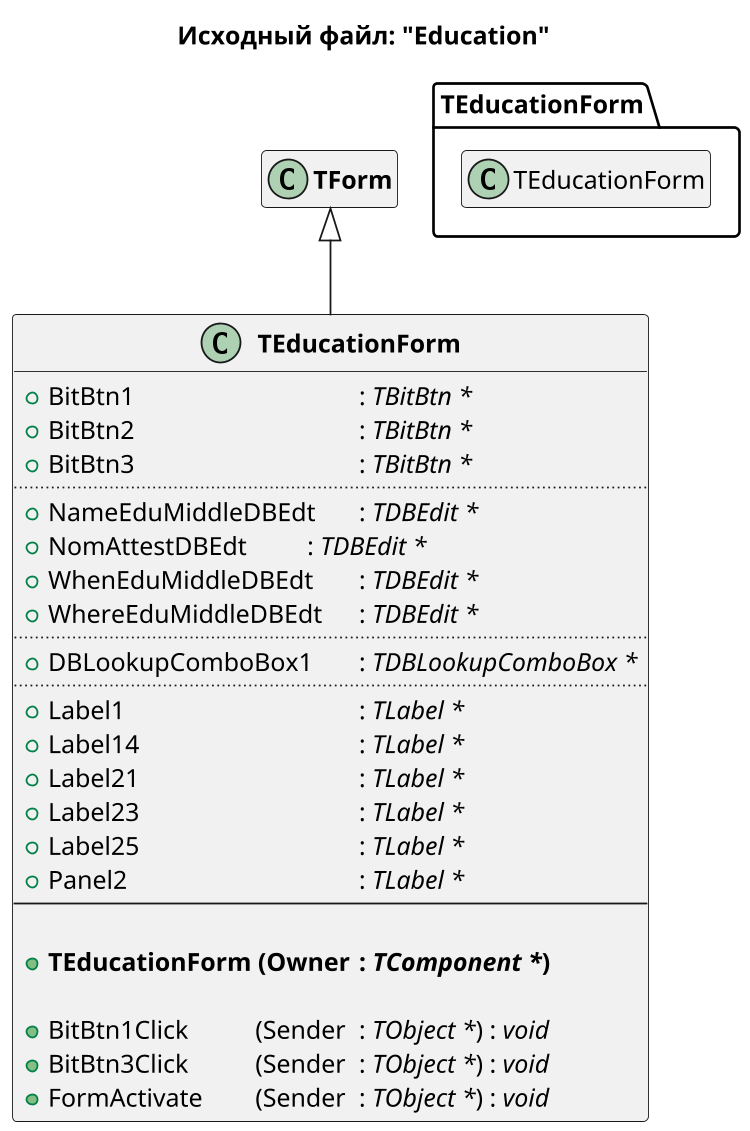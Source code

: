 @startuml EducationUnit.cpp

title Исходный файл: "Education"

scale 750 width
' left to right direction

"<b>TEducationForm</b>" -up-|> "<b>TForm</b>"

hide "<b>TForm</b>" members

class "<b>TEducationForm</b>"
{
    + BitBtn1 \t\t\t\t\t: <i>TBitBtn *</i>
    + BitBtn2 \t\t\t\t\t: <i>TBitBtn *</i>
    + BitBtn3 \t\t\t\t\t: <i>TBitBtn *</i>
    ..
    + NameEduMiddleDBEdt \t: <i>TDBEdit *</i>
    + NomAttestDBEdt \t\t: <i>TDBEdit *</i>
    + WhenEduMiddleDBEdt \t: <i>TDBEdit *</i>
    + WhereEduMiddleDBEdt \t: <i>TDBEdit *</i>
    ..
    + DBLookupComboBox1 \t: <i>TDBLookupComboBox *</i>
    ..
    + Label1 \t\t\t\t\t: <i>TLabel *</i>
    + Label14 \t\t\t\t\t: <i>TLabel *</i>
    + Label21 \t\t\t\t\t: <i>TLabel *</i>
    + Label23 \t\t\t\t\t: <i>TLabel *</i>
    + Label25 \t\t\t\t\t: <i>TLabel *</i>
    + Panel2 \t\t\t\t\t: <i>TLabel *</i>
    --

    + <b>TEducationForm (Owner \t: <i>TComponent *</i>)</b>

    + BitBtn1Click \t\t(Sender \t: <i>TObject *</i>) : <i>void</i>
    + BitBtn3Click \t\t(Sender \t: <i>TObject *</i>) : <i>void</i>
    + FormActivate \t(Sender \t: <i>TObject *</i>) : <i>void</i>
}


package TEducationForm <<Folder>>
{
    class TEducationForm
    hide  TEducationForm members
}

@enduml